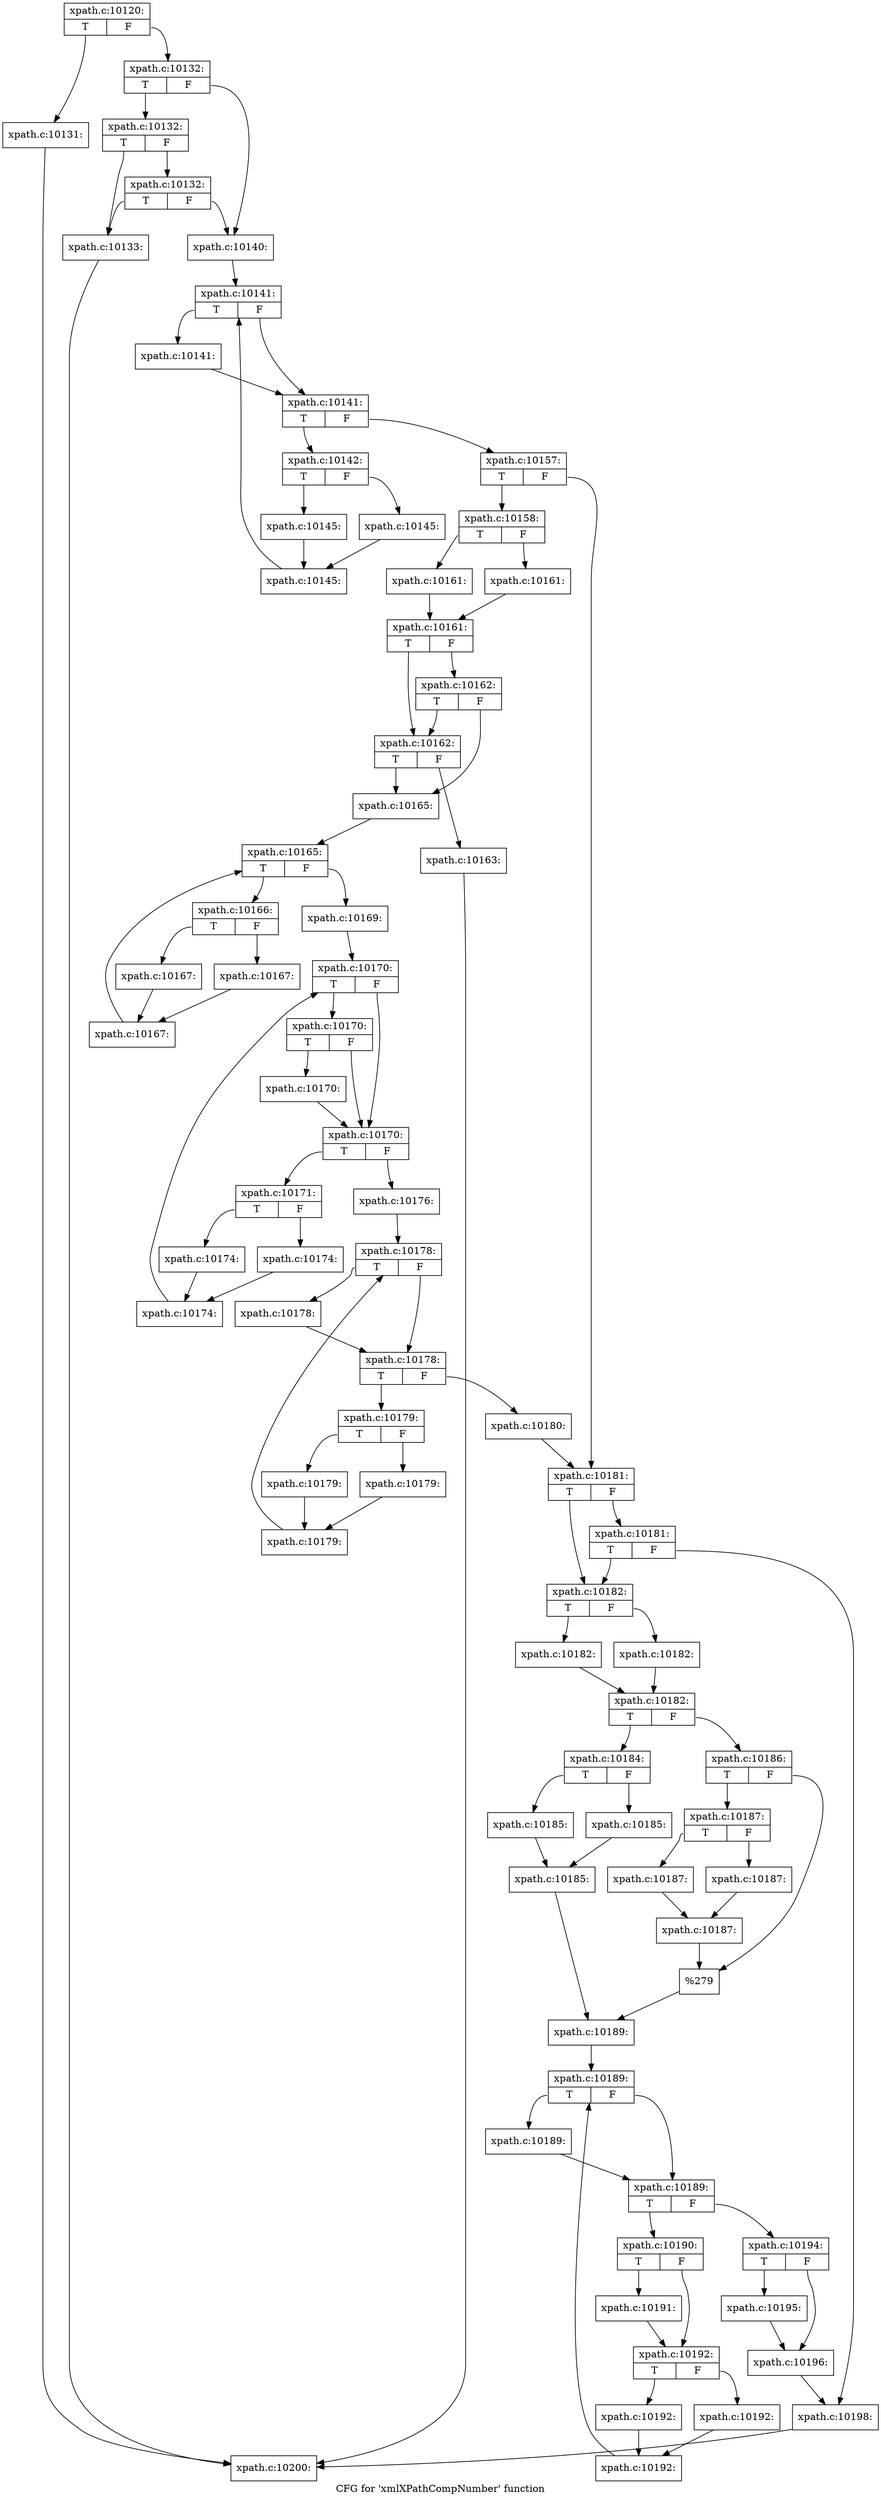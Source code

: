 digraph "CFG for 'xmlXPathCompNumber' function" {
	label="CFG for 'xmlXPathCompNumber' function";

	Node0x55e6b2c7cc60 [shape=record,label="{xpath.c:10120:|{<s0>T|<s1>F}}"];
	Node0x55e6b2c7cc60:s0 -> Node0x55e6b2c88e50;
	Node0x55e6b2c7cc60:s1 -> Node0x55e6b2c88ea0;
	Node0x55e6b2c88e50 [shape=record,label="{xpath.c:10131:}"];
	Node0x55e6b2c88e50 -> Node0x55e6b2c850c0;
	Node0x55e6b2c88ea0 [shape=record,label="{xpath.c:10132:|{<s0>T|<s1>F}}"];
	Node0x55e6b2c88ea0:s0 -> Node0x55e6b2c89290;
	Node0x55e6b2c88ea0:s1 -> Node0x55e6b2c89240;
	Node0x55e6b2c89290 [shape=record,label="{xpath.c:10132:|{<s0>T|<s1>F}}"];
	Node0x55e6b2c89290:s0 -> Node0x55e6b2c891f0;
	Node0x55e6b2c89290:s1 -> Node0x55e6b2c89690;
	Node0x55e6b2c89690 [shape=record,label="{xpath.c:10132:|{<s0>T|<s1>F}}"];
	Node0x55e6b2c89690:s0 -> Node0x55e6b2c891f0;
	Node0x55e6b2c89690:s1 -> Node0x55e6b2c89240;
	Node0x55e6b2c891f0 [shape=record,label="{xpath.c:10133:}"];
	Node0x55e6b2c891f0 -> Node0x55e6b2c850c0;
	Node0x55e6b2c89240 [shape=record,label="{xpath.c:10140:}"];
	Node0x55e6b2c89240 -> Node0x55e6b2c8a200;
	Node0x55e6b2c8a200 [shape=record,label="{xpath.c:10141:|{<s0>T|<s1>F}}"];
	Node0x55e6b2c8a200:s0 -> Node0x55e6b2c8a4f0;
	Node0x55e6b2c8a200:s1 -> Node0x55e6b2c8a4a0;
	Node0x55e6b2c8a4f0 [shape=record,label="{xpath.c:10141:}"];
	Node0x55e6b2c8a4f0 -> Node0x55e6b2c8a4a0;
	Node0x55e6b2c8a4a0 [shape=record,label="{xpath.c:10141:|{<s0>T|<s1>F}}"];
	Node0x55e6b2c8a4a0:s0 -> Node0x55e6b2c8acd0;
	Node0x55e6b2c8a4a0:s1 -> Node0x55e6b2c8a420;
	Node0x55e6b2c8acd0 [shape=record,label="{xpath.c:10142:|{<s0>T|<s1>F}}"];
	Node0x55e6b2c8acd0:s0 -> Node0x55e6b2c8b5f0;
	Node0x55e6b2c8acd0:s1 -> Node0x55e6b2c8b640;
	Node0x55e6b2c8b5f0 [shape=record,label="{xpath.c:10145:}"];
	Node0x55e6b2c8b5f0 -> Node0x55e6b2c8b690;
	Node0x55e6b2c8b640 [shape=record,label="{xpath.c:10145:}"];
	Node0x55e6b2c8b640 -> Node0x55e6b2c8b690;
	Node0x55e6b2c8b690 [shape=record,label="{xpath.c:10145:}"];
	Node0x55e6b2c8b690 -> Node0x55e6b2c8a200;
	Node0x55e6b2c8a420 [shape=record,label="{xpath.c:10157:|{<s0>T|<s1>F}}"];
	Node0x55e6b2c8a420:s0 -> Node0x55e6b2c8c530;
	Node0x55e6b2c8a420:s1 -> Node0x55e6b2c8c580;
	Node0x55e6b2c8c530 [shape=record,label="{xpath.c:10158:|{<s0>T|<s1>F}}"];
	Node0x55e6b2c8c530:s0 -> Node0x55e6b2c8d6d0;
	Node0x55e6b2c8c530:s1 -> Node0x55e6b2c8d720;
	Node0x55e6b2c8d6d0 [shape=record,label="{xpath.c:10161:}"];
	Node0x55e6b2c8d6d0 -> Node0x55e6b2c8d770;
	Node0x55e6b2c8d720 [shape=record,label="{xpath.c:10161:}"];
	Node0x55e6b2c8d720 -> Node0x55e6b2c8d770;
	Node0x55e6b2c8d770 [shape=record,label="{xpath.c:10161:|{<s0>T|<s1>F}}"];
	Node0x55e6b2c8d770:s0 -> Node0x55e6b2c8e110;
	Node0x55e6b2c8d770:s1 -> Node0x55e6b2c8e190;
	Node0x55e6b2c8e190 [shape=record,label="{xpath.c:10162:|{<s0>T|<s1>F}}"];
	Node0x55e6b2c8e190:s0 -> Node0x55e6b2c8e110;
	Node0x55e6b2c8e190:s1 -> Node0x55e6b2c8e0c0;
	Node0x55e6b2c8e110 [shape=record,label="{xpath.c:10162:|{<s0>T|<s1>F}}"];
	Node0x55e6b2c8e110:s0 -> Node0x55e6b2c8e0c0;
	Node0x55e6b2c8e110:s1 -> Node0x55e6b2c8e070;
	Node0x55e6b2c8e070 [shape=record,label="{xpath.c:10163:}"];
	Node0x55e6b2c8e070 -> Node0x55e6b2c850c0;
	Node0x55e6b2c8e0c0 [shape=record,label="{xpath.c:10165:}"];
	Node0x55e6b2c8e0c0 -> Node0x55e6b2c8ee90;
	Node0x55e6b2c8ee90 [shape=record,label="{xpath.c:10165:|{<s0>T|<s1>F}}"];
	Node0x55e6b2c8ee90:s0 -> Node0x55e6b2c8f410;
	Node0x55e6b2c8ee90:s1 -> Node0x55e6b2c8f0b0;
	Node0x55e6b2c8f410 [shape=record,label="{xpath.c:10166:|{<s0>T|<s1>F}}"];
	Node0x55e6b2c8f410:s0 -> Node0x55e6b2c8f700;
	Node0x55e6b2c8f410:s1 -> Node0x55e6b2c8f750;
	Node0x55e6b2c8f700 [shape=record,label="{xpath.c:10167:}"];
	Node0x55e6b2c8f700 -> Node0x55e6b2c8f7a0;
	Node0x55e6b2c8f750 [shape=record,label="{xpath.c:10167:}"];
	Node0x55e6b2c8f750 -> Node0x55e6b2c8f7a0;
	Node0x55e6b2c8f7a0 [shape=record,label="{xpath.c:10167:}"];
	Node0x55e6b2c8f7a0 -> Node0x55e6b2c8ee90;
	Node0x55e6b2c8f0b0 [shape=record,label="{xpath.c:10169:}"];
	Node0x55e6b2c8f0b0 -> Node0x55e6b2c90370;
	Node0x55e6b2c90370 [shape=record,label="{xpath.c:10170:|{<s0>T|<s1>F}}"];
	Node0x55e6b2c90370:s0 -> Node0x55e6b2c906b0;
	Node0x55e6b2c90370:s1 -> Node0x55e6b2c90610;
	Node0x55e6b2c906b0 [shape=record,label="{xpath.c:10170:|{<s0>T|<s1>F}}"];
	Node0x55e6b2c906b0:s0 -> Node0x55e6b2c90660;
	Node0x55e6b2c906b0:s1 -> Node0x55e6b2c90610;
	Node0x55e6b2c90660 [shape=record,label="{xpath.c:10170:}"];
	Node0x55e6b2c90660 -> Node0x55e6b2c90610;
	Node0x55e6b2c90610 [shape=record,label="{xpath.c:10170:|{<s0>T|<s1>F}}"];
	Node0x55e6b2c90610:s0 -> Node0x55e6b2c90e10;
	Node0x55e6b2c90610:s1 -> Node0x55e6b2c90590;
	Node0x55e6b2c90e10 [shape=record,label="{xpath.c:10171:|{<s0>T|<s1>F}}"];
	Node0x55e6b2c90e10:s0 -> Node0x55e6b2c91ce0;
	Node0x55e6b2c90e10:s1 -> Node0x55e6b2c91d30;
	Node0x55e6b2c91ce0 [shape=record,label="{xpath.c:10174:}"];
	Node0x55e6b2c91ce0 -> Node0x55e6b2c91d80;
	Node0x55e6b2c91d30 [shape=record,label="{xpath.c:10174:}"];
	Node0x55e6b2c91d30 -> Node0x55e6b2c91d80;
	Node0x55e6b2c91d80 [shape=record,label="{xpath.c:10174:}"];
	Node0x55e6b2c91d80 -> Node0x55e6b2c90370;
	Node0x55e6b2c90590 [shape=record,label="{xpath.c:10176:}"];
	Node0x55e6b2c90590 -> Node0x55e6b2c92d60;
	Node0x55e6b2c92d60 [shape=record,label="{xpath.c:10178:|{<s0>T|<s1>F}}"];
	Node0x55e6b2c92d60:s0 -> Node0x55e6b2c93050;
	Node0x55e6b2c92d60:s1 -> Node0x55e6b2c93000;
	Node0x55e6b2c93050 [shape=record,label="{xpath.c:10178:}"];
	Node0x55e6b2c93050 -> Node0x55e6b2c93000;
	Node0x55e6b2c93000 [shape=record,label="{xpath.c:10178:|{<s0>T|<s1>F}}"];
	Node0x55e6b2c93000:s0 -> Node0x55e6b2c93830;
	Node0x55e6b2c93000:s1 -> Node0x55e6b2c92f80;
	Node0x55e6b2c93830 [shape=record,label="{xpath.c:10179:|{<s0>T|<s1>F}}"];
	Node0x55e6b2c93830:s0 -> Node0x55e6b2c93910;
	Node0x55e6b2c93830:s1 -> Node0x55e6b2c93960;
	Node0x55e6b2c93910 [shape=record,label="{xpath.c:10179:}"];
	Node0x55e6b2c93910 -> Node0x55e6b2c939b0;
	Node0x55e6b2c93960 [shape=record,label="{xpath.c:10179:}"];
	Node0x55e6b2c93960 -> Node0x55e6b2c939b0;
	Node0x55e6b2c939b0 [shape=record,label="{xpath.c:10179:}"];
	Node0x55e6b2c939b0 -> Node0x55e6b2c92d60;
	Node0x55e6b2c92f80 [shape=record,label="{xpath.c:10180:}"];
	Node0x55e6b2c92f80 -> Node0x55e6b2c8c580;
	Node0x55e6b2c8c580 [shape=record,label="{xpath.c:10181:|{<s0>T|<s1>F}}"];
	Node0x55e6b2c8c580:s0 -> Node0x55e6b2c94400;
	Node0x55e6b2c8c580:s1 -> Node0x55e6b2c944a0;
	Node0x55e6b2c944a0 [shape=record,label="{xpath.c:10181:|{<s0>T|<s1>F}}"];
	Node0x55e6b2c944a0:s0 -> Node0x55e6b2c94400;
	Node0x55e6b2c944a0:s1 -> Node0x55e6b2c94450;
	Node0x55e6b2c94400 [shape=record,label="{xpath.c:10182:|{<s0>T|<s1>F}}"];
	Node0x55e6b2c94400:s0 -> Node0x55e6b2c94da0;
	Node0x55e6b2c94400:s1 -> Node0x55e6b2c94df0;
	Node0x55e6b2c94da0 [shape=record,label="{xpath.c:10182:}"];
	Node0x55e6b2c94da0 -> Node0x55e6b2c94e40;
	Node0x55e6b2c94df0 [shape=record,label="{xpath.c:10182:}"];
	Node0x55e6b2c94df0 -> Node0x55e6b2c94e40;
	Node0x55e6b2c94e40 [shape=record,label="{xpath.c:10182:|{<s0>T|<s1>F}}"];
	Node0x55e6b2c94e40:s0 -> Node0x55e6b2c95740;
	Node0x55e6b2c94e40:s1 -> Node0x55e6b2c957e0;
	Node0x55e6b2c95740 [shape=record,label="{xpath.c:10184:|{<s0>T|<s1>F}}"];
	Node0x55e6b2c95740:s0 -> Node0x55e6b2c95e00;
	Node0x55e6b2c95740:s1 -> Node0x55e6b2c95e50;
	Node0x55e6b2c95e00 [shape=record,label="{xpath.c:10185:}"];
	Node0x55e6b2c95e00 -> Node0x55e6b2c95ea0;
	Node0x55e6b2c95e50 [shape=record,label="{xpath.c:10185:}"];
	Node0x55e6b2c95e50 -> Node0x55e6b2c95ea0;
	Node0x55e6b2c95ea0 [shape=record,label="{xpath.c:10185:}"];
	Node0x55e6b2c95ea0 -> Node0x55e6b2c95790;
	Node0x55e6b2c957e0 [shape=record,label="{xpath.c:10186:|{<s0>T|<s1>F}}"];
	Node0x55e6b2c957e0:s0 -> Node0x55e6b2c96860;
	Node0x55e6b2c957e0:s1 -> Node0x55e6b2c968b0;
	Node0x55e6b2c96860 [shape=record,label="{xpath.c:10187:|{<s0>T|<s1>F}}"];
	Node0x55e6b2c96860:s0 -> Node0x55e6b2c96dc0;
	Node0x55e6b2c96860:s1 -> Node0x55e6b2c96e10;
	Node0x55e6b2c96dc0 [shape=record,label="{xpath.c:10187:}"];
	Node0x55e6b2c96dc0 -> Node0x55e6b2c96e60;
	Node0x55e6b2c96e10 [shape=record,label="{xpath.c:10187:}"];
	Node0x55e6b2c96e10 -> Node0x55e6b2c96e60;
	Node0x55e6b2c96e60 [shape=record,label="{xpath.c:10187:}"];
	Node0x55e6b2c96e60 -> Node0x55e6b2c968b0;
	Node0x55e6b2c968b0 [shape=record,label="{%279}"];
	Node0x55e6b2c968b0 -> Node0x55e6b2c95790;
	Node0x55e6b2c95790 [shape=record,label="{xpath.c:10189:}"];
	Node0x55e6b2c95790 -> Node0x55e6b2c97870;
	Node0x55e6b2c97870 [shape=record,label="{xpath.c:10189:|{<s0>T|<s1>F}}"];
	Node0x55e6b2c97870:s0 -> Node0x55e6b2c97b60;
	Node0x55e6b2c97870:s1 -> Node0x55e6b2c97b10;
	Node0x55e6b2c97b60 [shape=record,label="{xpath.c:10189:}"];
	Node0x55e6b2c97b60 -> Node0x55e6b2c97b10;
	Node0x55e6b2c97b10 [shape=record,label="{xpath.c:10189:|{<s0>T|<s1>F}}"];
	Node0x55e6b2c97b10:s0 -> Node0x55e6b2c98340;
	Node0x55e6b2c97b10:s1 -> Node0x55e6b2c97a90;
	Node0x55e6b2c98340 [shape=record,label="{xpath.c:10190:|{<s0>T|<s1>F}}"];
	Node0x55e6b2c98340:s0 -> Node0x55e6b2c98530;
	Node0x55e6b2c98340:s1 -> Node0x55e6b2c98580;
	Node0x55e6b2c98530 [shape=record,label="{xpath.c:10191:}"];
	Node0x55e6b2c98530 -> Node0x55e6b2c98580;
	Node0x55e6b2c98580 [shape=record,label="{xpath.c:10192:|{<s0>T|<s1>F}}"];
	Node0x55e6b2c98580:s0 -> Node0x55e6b2c98e90;
	Node0x55e6b2c98580:s1 -> Node0x55e6b2c98ee0;
	Node0x55e6b2c98e90 [shape=record,label="{xpath.c:10192:}"];
	Node0x55e6b2c98e90 -> Node0x55e6b2c98f30;
	Node0x55e6b2c98ee0 [shape=record,label="{xpath.c:10192:}"];
	Node0x55e6b2c98ee0 -> Node0x55e6b2c98f30;
	Node0x55e6b2c98f30 [shape=record,label="{xpath.c:10192:}"];
	Node0x55e6b2c98f30 -> Node0x55e6b2c97870;
	Node0x55e6b2c97a90 [shape=record,label="{xpath.c:10194:|{<s0>T|<s1>F}}"];
	Node0x55e6b2c97a90:s0 -> Node0x55e6b2c99920;
	Node0x55e6b2c97a90:s1 -> Node0x55e6b2c99970;
	Node0x55e6b2c99920 [shape=record,label="{xpath.c:10195:}"];
	Node0x55e6b2c99920 -> Node0x55e6b2c99970;
	Node0x55e6b2c99970 [shape=record,label="{xpath.c:10196:}"];
	Node0x55e6b2c99970 -> Node0x55e6b2c94450;
	Node0x55e6b2c94450 [shape=record,label="{xpath.c:10198:}"];
	Node0x55e6b2c94450 -> Node0x55e6b2c850c0;
	Node0x55e6b2c850c0 [shape=record,label="{xpath.c:10200:}"];
}
